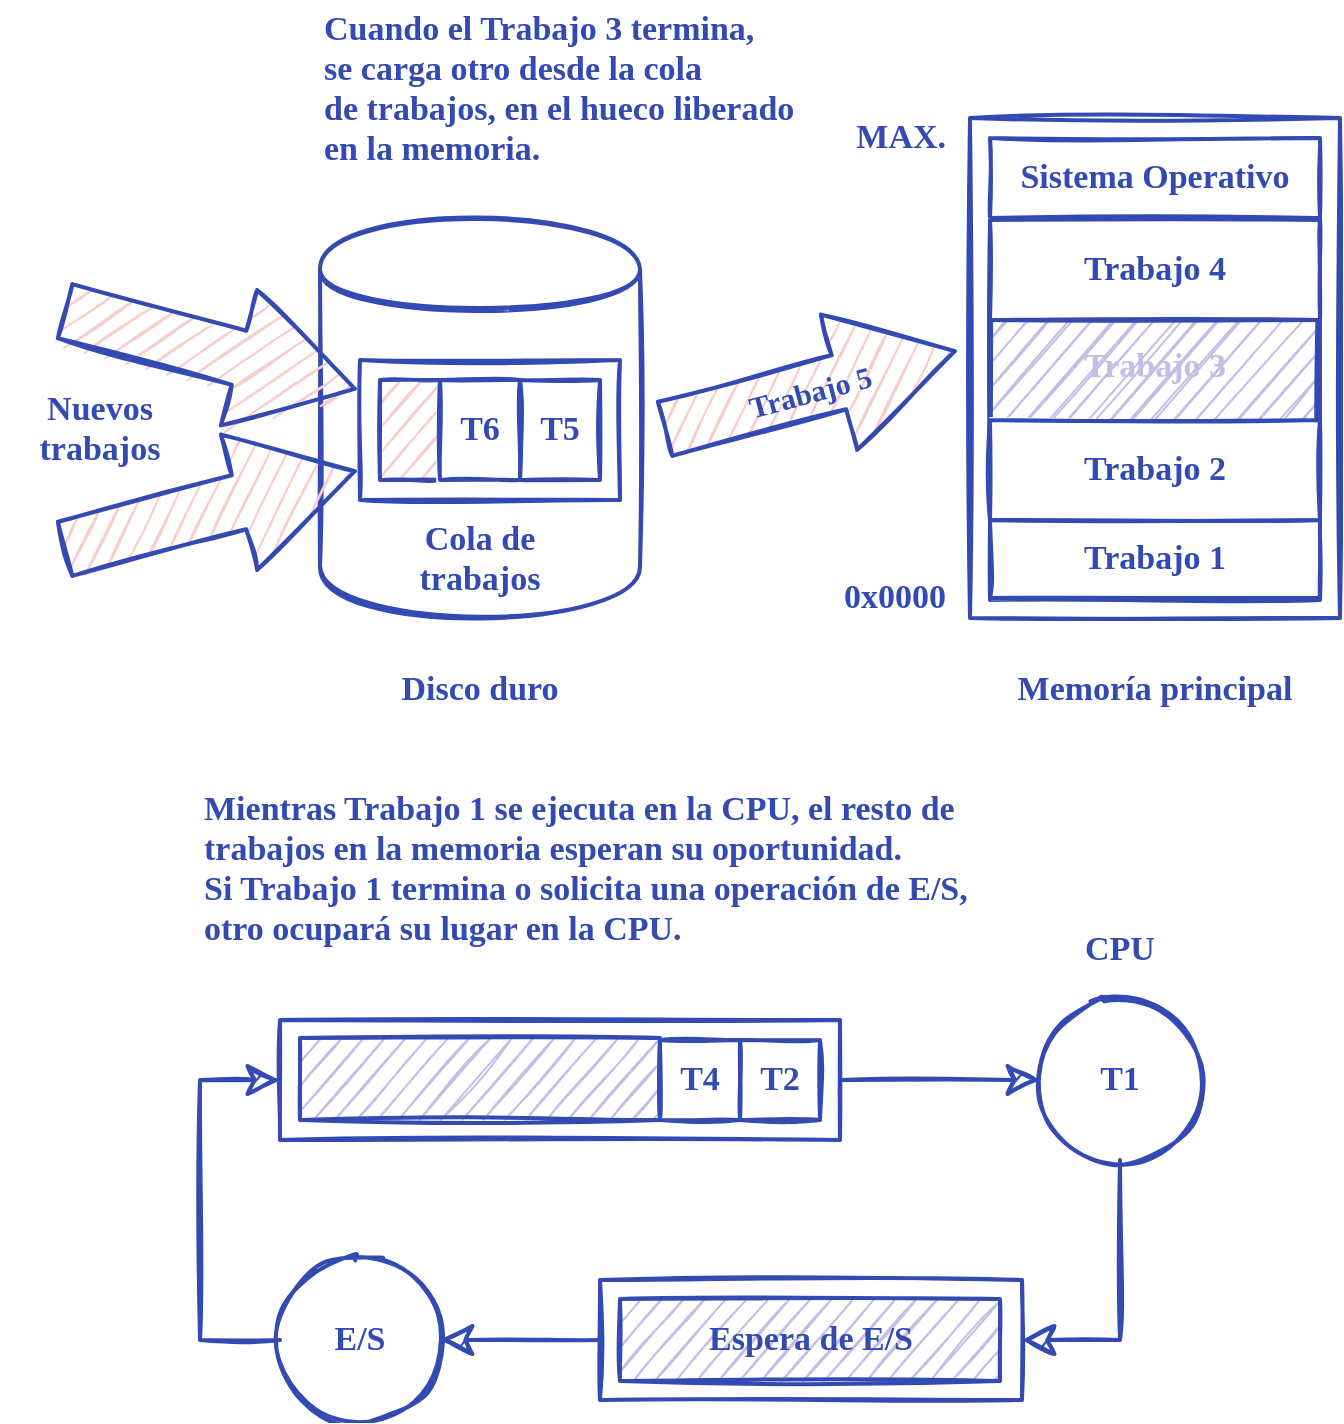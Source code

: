 <mxfile version="20.4.0" type="google"><diagram id="akEowiJKr_ScigKzrRVM" name="Page-1"><mxGraphModel grid="1" page="1" gridSize="10" guides="1" tooltips="1" connect="1" arrows="1" fold="1" pageScale="1" pageWidth="689" pageHeight="517" math="0" shadow="0"><root><mxCell id="0"/><mxCell id="1" parent="0"/><mxCell id="vI9STG7ILOoUQgtM3d3V-52" value="" style="rounded=0;shadow=0;sketch=1;strokeWidth=2;fontFamily=Ink Free;fontSize=17;spacing=20;strokeColor=#324AB2;fontColor=#324AB2;fillColor=#C2BEE6;fontSource=https%3A%2F%2Full-esit-sistemas-operativos.github.io%2Fssoo-apuntes%2Ffonts%2FInkFree.woff;fontStyle=1;spacingBottom=5;" vertex="1" parent="1"><mxGeometry x="1690" y="699.5" width="190" height="41" as="geometry"/></mxCell><mxCell id="x2d5_n1oX765ovMaB82s-9" value="" style="rounded=0;shadow=0;sketch=1;strokeWidth=2;fillColor=none;fontFamily=Ink Free;fontSize=17;spacing=20;strokeColor=#324AB2;fontColor=#324AB2;spacingBottom=5;fontStyle=1" vertex="1" parent="1"><mxGeometry x="1865" y="109" width="185" height="250" as="geometry"/></mxCell><mxCell id="vI9STG7ILOoUQgtM3d3V-18" value="" style="rounded=0;shadow=0;sketch=1;strokeWidth=2;fontFamily=Ink Free;fontSize=17;spacing=20;strokeColor=#324AB2;fontColor=#324AB2;fillColor=#C2BEE6;fontSource=https%3A%2F%2Full-esit-sistemas-operativos.github.io%2Fssoo-apuntes%2Ffonts%2FInkFree.woff;fontStyle=1;spacingBottom=5;" vertex="1" parent="1"><mxGeometry x="1875" y="159" width="165" height="191" as="geometry"/></mxCell><mxCell id="x2d5_n1oX765ovMaB82s-6" value="Sistema Operativo" style="rounded=0;shadow=0;sketch=1;strokeWidth=2;fillColor=none;fontFamily=Ink Free;fontSize=17;spacing=20;strokeColor=#324AB2;fontColor=#324AB2;spacingBottom=5;fontStyle=1" vertex="1" parent="1"><mxGeometry x="1875" y="119" width="165" height="40" as="geometry"/></mxCell><mxCell id="x2d5_n1oX765ovMaB82s-7" value="Trabajo 1" style="rounded=0;shadow=0;sketch=1;strokeWidth=2;fillColor=default;fontFamily=Ink Free;fontSize=17;spacing=20;strokeColor=#324AB2;fontColor=#324AB2;spacingBottom=5;fontStyle=1" vertex="1" parent="1"><mxGeometry x="1875" y="310" width="165" height="39" as="geometry"/></mxCell><mxCell id="x2d5_n1oX765ovMaB82s-10" value="Trabajo 2" style="rounded=0;shadow=0;sketch=1;strokeWidth=2;fillColor=default;fontFamily=Ink Free;fontSize=17;spacing=20;strokeColor=#324AB2;fontColor=#324AB2;spacingBottom=5;fontStyle=1" vertex="1" parent="1"><mxGeometry x="1875" y="260" width="165" height="50" as="geometry"/></mxCell><mxCell id="x2d5_n1oX765ovMaB82s-12" value="Trabajo 4" style="rounded=0;shadow=0;sketch=1;strokeWidth=2;fillColor=default;fontFamily=Ink Free;fontSize=17;spacing=20;strokeColor=#324AB2;fontColor=#324AB2;spacingBottom=5;fontStyle=1" vertex="1" parent="1"><mxGeometry x="1875" y="160" width="165" height="50" as="geometry"/></mxCell><mxCell id="x2d5_n1oX765ovMaB82s-51" value="0x0000" style="text;strokeColor=none;fillColor=none;align=right;verticalAlign=middle;rounded=0;shadow=0;sketch=1;fontFamily=Ink Free;fontSize=17;fontStyle=1;spacingRight=10;fontColor=#324AB2;spacingBottom=5;" vertex="1" parent="1"><mxGeometry x="1790" y="339" width="75" height="20" as="geometry"/></mxCell><mxCell id="x2d5_n1oX765ovMaB82s-52" value="MAX." style="text;strokeColor=none;fillColor=none;align=right;verticalAlign=middle;rounded=0;shadow=0;sketch=1;fontFamily=Ink Free;fontSize=17;fontStyle=1;spacingRight=10;fontColor=#324AB2;spacingBottom=5;" vertex="1" parent="1"><mxGeometry x="1790" y="109" width="75" height="20" as="geometry"/></mxCell><mxCell id="vI9STG7ILOoUQgtM3d3V-3" value="" style="shape=datastore;whiteSpace=wrap;html=1;shadow=0;sketch=1;strokeColor=#324AB2;strokeWidth=2;" vertex="1" parent="1"><mxGeometry x="1540" y="159" width="160" height="200" as="geometry"/></mxCell><mxCell id="vI9STG7ILOoUQgtM3d3V-8" value="Disco duro" style="text;align=center;verticalAlign=middle;rounded=0;shadow=0;sketch=1;fontFamily=Ink Free;fontSize=17;fontStyle=1;flipV=0;flipH=1;fontSource=https%3A%2F%2Full-esit-sistemas-operativos.github.io%2Fssoo-apuntes%2Ffonts%2FInkFree.woff;spacingBottom=5;fontColor=#324AB2;" vertex="1" parent="1"><mxGeometry x="1540" y="370" width="160" height="50" as="geometry"/></mxCell><mxCell id="vI9STG7ILOoUQgtM3d3V-9" value="Cola de&#10;trabajos" style="text;align=center;verticalAlign=middle;rounded=0;shadow=0;sketch=1;fontFamily=Ink Free;fontSize=17;fontStyle=1;flipV=0;flipH=1;fontSource=https%3A%2F%2Full-esit-sistemas-operativos.github.io%2Fssoo-apuntes%2Ffonts%2FInkFree.woff;spacingBottom=5;fontColor=#324AB2;" vertex="1" parent="1"><mxGeometry x="1560" y="310" width="120" height="40" as="geometry"/></mxCell><mxCell id="vI9STG7ILOoUQgtM3d3V-15" value="" style="html=1;outlineConnect=0;whiteSpace=wrap;fillColor=#F8CECC;shape=mxgraph.archimate3.process;shadow=0;sketch=1;strokeColor=#324AB2;rotation=15;strokeWidth=2;" vertex="1" parent="1"><mxGeometry x="1410" y="190" width="150" height="70" as="geometry"/></mxCell><mxCell id="vI9STG7ILOoUQgtM3d3V-16" value="" style="html=1;outlineConnect=0;whiteSpace=wrap;fillColor=#F8CECC;shape=mxgraph.archimate3.process;shadow=0;sketch=1;strokeColor=#324AB2;rotation=-15;strokeWidth=2;" vertex="1" parent="1"><mxGeometry x="1410" y="270" width="150" height="70" as="geometry"/></mxCell><mxCell id="vI9STG7ILOoUQgtM3d3V-17" value="Nuevos&#10;trabajos" style="text;align=center;verticalAlign=middle;rounded=0;shadow=0;sketch=1;fontFamily=Ink Free;fontSize=17;fontStyle=1;flipV=0;flipH=1;fontSource=https%3A%2F%2Full-esit-sistemas-operativos.github.io%2Fssoo-apuntes%2Ffonts%2FInkFree.woff;spacingBottom=5;fontColor=#324AB2;" vertex="1" parent="1"><mxGeometry x="1380" y="240" width="100" height="50" as="geometry"/></mxCell><mxCell id="vI9STG7ILOoUQgtM3d3V-19" value="Memoría principal" style="text;align=center;verticalAlign=middle;rounded=0;shadow=0;sketch=1;fontFamily=Ink Free;fontSize=17;fontStyle=1;flipV=0;flipH=1;fontSource=https%3A%2F%2Full-esit-sistemas-operativos.github.io%2Fssoo-apuntes%2Ffonts%2FInkFree.woff;spacingBottom=5;fontColor=#324AB2;" vertex="1" parent="1"><mxGeometry x="1865" y="370" width="185" height="50" as="geometry"/></mxCell><mxCell id="vI9STG7ILOoUQgtM3d3V-20" value="Trabajo 5" style="outlineConnect=0;fillColor=#F8CECC;shape=mxgraph.archimate3.process;shadow=0;sketch=1;strokeColor=#324AB2;rotation=-15;fontFamily=Ink Free;fontSource=https%3A%2F%2Full-esit-sistemas-operativos.github.io%2Fssoo-apuntes%2Ffonts%2FInkFree.woff;fontColor=#324AB2;fontSize=15;fontStyle=1;strokeWidth=2;" vertex="1" parent="1"><mxGeometry x="1710" y="210" width="150" height="70" as="geometry"/></mxCell><mxCell id="vI9STG7ILOoUQgtM3d3V-21" value="Trabajo 3" style="rounded=0;shadow=0;sketch=1;strokeWidth=2;fillColor=none;fontFamily=Ink Free;fontSize=17;spacing=20;strokeColor=none;fontColor=#C2BEE6;spacingBottom=5;fontStyle=1" vertex="1" parent="1"><mxGeometry x="1875" y="208" width="165" height="51" as="geometry"/></mxCell><mxCell id="vI9STG7ILOoUQgtM3d3V-26" value="Cuando el Trabajo 3 termina,&#10;se carga otro desde la cola&#10;de trabajos, en el hueco liberado&#10;en la memoria." style="rounded=0;shadow=0;sketch=1;strokeWidth=2;fillColor=none;fontFamily=Ink Free;fontSize=17;spacing=2;strokeColor=none;fontColor=#324AB2;spacingBottom=5;fontStyle=1;align=left;" vertex="1" parent="1"><mxGeometry x="1540" y="50" width="260" height="90" as="geometry"/></mxCell><mxCell id="vI9STG7ILOoUQgtM3d3V-27" value="" style="rounded=0;shadow=0;sketch=1;strokeWidth=2;fillColor=none;fontFamily=Ink Free;fontSize=17;spacing=20;fontStyle=1;strokeColor=#324AB2;fontColor=#324AB2;spacingBottom=5;" vertex="1" parent="1"><mxGeometry x="1520" y="560" width="280" height="60" as="geometry"/></mxCell><mxCell id="vI9STG7ILOoUQgtM3d3V-33" value="" style="endArrow=none;strokeWidth=2;fontFamily=Ink Free;fontSize=17;sketch=1;endSize=12;rounded=0;endFill=0;startSize=12;startArrow=classic;startFill=1;strokeColor=#324AB2;fontColor=#324AB2;spacingBottom=5;fontStyle=1;exitX=0;exitY=0.5;exitDx=0;exitDy=0;entryX=1;entryY=0.5;entryDx=0;entryDy=0;" edge="1" parent="1" source="vI9STG7ILOoUQgtM3d3V-37" target="vI9STG7ILOoUQgtM3d3V-27"><mxGeometry width="50" height="50" relative="1" as="geometry"><mxPoint x="1840" y="590" as="sourcePoint"/><mxPoint x="1760" y="589.5" as="targetPoint"/></mxGeometry></mxCell><mxCell id="vI9STG7ILOoUQgtM3d3V-29" value="Espera de E/S" style="rounded=0;shadow=0;sketch=1;strokeWidth=2;fillColor=none;fontFamily=Ink Free;fontSize=17;spacing=20;fontStyle=1;strokeColor=#324AB2;fontColor=#324AB2;spacingBottom=5;" vertex="1" parent="1"><mxGeometry x="1680" y="690" width="211" height="60" as="geometry"/></mxCell><mxCell id="vI9STG7ILOoUQgtM3d3V-36" value="" style="endArrow=none;strokeWidth=2;fontFamily=Ink Free;fontSize=17;sketch=1;endSize=12;rounded=0;endFill=0;startSize=12;startArrow=classic;startFill=1;exitX=1;exitY=0.5;exitDx=0;exitDy=0;strokeColor=#324AB2;fontColor=#324AB2;spacingBottom=5;fontStyle=1;entryX=0.5;entryY=1;entryDx=0;entryDy=0;" edge="1" parent="1" source="vI9STG7ILOoUQgtM3d3V-29" target="vI9STG7ILOoUQgtM3d3V-37"><mxGeometry width="50" height="50" relative="1" as="geometry"><mxPoint x="1481.5" y="740" as="sourcePoint"/><mxPoint x="1930" y="720" as="targetPoint"/><Array as="points"><mxPoint x="1940" y="720"/></Array></mxGeometry></mxCell><mxCell id="vI9STG7ILOoUQgtM3d3V-37" value="T1" style="ellipse;aspect=fixed;rounded=0;shadow=0;fontFamily=Ink Free;fontSize=17;strokeWidth=2;fillColor=none;spacing=20;sketch=1;align=center;strokeColor=#324AB2;fontColor=#324AB2;spacingBottom=5;fontStyle=1" vertex="1" parent="1"><mxGeometry x="1900" y="550" width="80" height="80" as="geometry"/></mxCell><mxCell id="vI9STG7ILOoUQgtM3d3V-41" value="E/S" style="ellipse;aspect=fixed;rounded=0;shadow=0;fontFamily=Ink Free;fontSize=17;strokeWidth=2;fillColor=none;spacing=20;sketch=1;align=center;strokeColor=#324AB2;fontColor=#324AB2;spacingBottom=5;fontStyle=1" vertex="1" parent="1"><mxGeometry x="1520" y="680" width="80" height="80" as="geometry"/></mxCell><mxCell id="vI9STG7ILOoUQgtM3d3V-42" value="" style="endArrow=none;strokeWidth=2;fontFamily=Ink Free;fontSize=17;sketch=1;endSize=12;rounded=0;endFill=0;startSize=12;startArrow=classic;startFill=1;exitX=1;exitY=0.5;exitDx=0;exitDy=0;entryX=0;entryY=0.5;entryDx=0;entryDy=0;strokeColor=#324AB2;fontColor=#324AB2;spacingBottom=5;fontStyle=1" edge="1" parent="1" source="vI9STG7ILOoUQgtM3d3V-41" target="vI9STG7ILOoUQgtM3d3V-29"><mxGeometry width="50" height="50" relative="1" as="geometry"><mxPoint x="1563" y="750" as="sourcePoint"/><mxPoint x="1590" y="760" as="targetPoint"/></mxGeometry></mxCell><mxCell id="vI9STG7ILOoUQgtM3d3V-43" value="" style="endArrow=none;strokeWidth=2;fontFamily=Ink Free;fontSize=17;sketch=1;endSize=12;rounded=0;endFill=0;startSize=12;startArrow=classic;startFill=1;entryX=0;entryY=0.5;entryDx=0;entryDy=0;strokeColor=#324AB2;fontColor=#324AB2;spacingBottom=5;fontStyle=1;exitX=0;exitY=0.5;exitDx=0;exitDy=0;" edge="1" parent="1" source="vI9STG7ILOoUQgtM3d3V-27" target="vI9STG7ILOoUQgtM3d3V-41"><mxGeometry width="50" height="50" relative="1" as="geometry"><mxPoint x="1479" y="590" as="sourcePoint"/><mxPoint x="1479.04" y="832" as="targetPoint"/><Array as="points"><mxPoint x="1480" y="590"/><mxPoint x="1480" y="720"/></Array></mxGeometry></mxCell><mxCell id="vI9STG7ILOoUQgtM3d3V-46" value="T2" style="rounded=0;shadow=0;sketch=1;strokeWidth=2;fillColor=default;fontFamily=Ink Free;fontSize=17;spacing=20;strokeColor=#324AB2;fontColor=#324AB2;spacingBottom=5;fontStyle=1" vertex="1" parent="1"><mxGeometry x="1750" y="570" width="40" height="40" as="geometry"/></mxCell><mxCell id="vI9STG7ILOoUQgtM3d3V-47" value="T4" style="rounded=0;shadow=0;sketch=1;strokeWidth=2;fillColor=default;fontFamily=Ink Free;fontSize=17;spacing=20;strokeColor=#324AB2;fontColor=#324AB2;spacingBottom=5;fontStyle=1" vertex="1" parent="1"><mxGeometry x="1710" y="570" width="40" height="40" as="geometry"/></mxCell><mxCell id="vI9STG7ILOoUQgtM3d3V-49" value="CPU" style="text;align=center;verticalAlign=middle;rounded=0;shadow=0;sketch=1;fontFamily=Ink Free;fontSize=17;fontStyle=1;flipV=0;flipH=1;fontSource=https%3A%2F%2Full-esit-sistemas-operativos.github.io%2Fssoo-apuntes%2Ffonts%2FInkFree.woff;spacingBottom=5;fontColor=#324AB2;" vertex="1" parent="1"><mxGeometry x="1847.5" y="500" width="185" height="50" as="geometry"/></mxCell><mxCell id="vI9STG7ILOoUQgtM3d3V-51" value="" style="rounded=0;shadow=0;sketch=1;strokeWidth=2;fontFamily=Ink Free;fontSize=17;spacing=20;strokeColor=#324AB2;fontColor=#324AB2;fillColor=#C2BEE6;fontSource=https%3A%2F%2Full-esit-sistemas-operativos.github.io%2Fssoo-apuntes%2Ffonts%2FInkFree.woff;fontStyle=1;spacingBottom=5;" vertex="1" parent="1"><mxGeometry x="1530" y="569" width="180" height="41" as="geometry"/></mxCell><mxCell id="vI9STG7ILOoUQgtM3d3V-53" value="Mientras Trabajo 1 se ejecuta en la CPU, el resto de&#10;trabajos en la memoria esperan su oportunidad.&#10;Si Trabajo 1 termina o solicita una operación de E/S,&#10;otro ocupará su lugar en la CPU." style="rounded=0;shadow=0;sketch=1;strokeWidth=2;fillColor=none;fontFamily=Ink Free;fontSize=17;spacing=2;strokeColor=none;fontColor=#324AB2;spacingBottom=5;fontStyle=1;align=left;" vertex="1" parent="1"><mxGeometry x="1480" y="440" width="390" height="90" as="geometry"/></mxCell><mxCell id="_OxbczQWyw5sKo-UYFA7-2" value="" style="rounded=0;shadow=0;sketch=1;strokeWidth=2;fillColor=none;fontFamily=Ink Free;fontSize=17;spacing=20;fontStyle=1;strokeColor=#324AB2;fontColor=#324AB2;spacingBottom=5;" vertex="1" parent="1"><mxGeometry x="1560" y="230" width="130" height="70" as="geometry"/></mxCell><mxCell id="_OxbczQWyw5sKo-UYFA7-1" value="" style="rounded=0;shadow=0;sketch=1;strokeWidth=2;fontFamily=Ink Free;fontSize=17;spacing=20;strokeColor=#324AB2;fontColor=#324AB2;fillColor=#F8CECC;fontSource=https%3A%2F%2Full-esit-sistemas-operativos.github.io%2Fssoo-apuntes%2Ffonts%2FInkFree.woff;fontStyle=1;spacingBottom=5;" vertex="1" parent="1"><mxGeometry x="1570" y="240" width="30" height="50" as="geometry"/></mxCell><mxCell id="_OxbczQWyw5sKo-UYFA7-3" value="T5" style="rounded=0;shadow=0;sketch=1;strokeWidth=2;fillColor=default;fontFamily=Ink Free;fontSize=17;spacing=20;strokeColor=#324AB2;fontColor=#324AB2;spacingBottom=5;fontStyle=1" vertex="1" parent="1"><mxGeometry x="1640" y="240" width="40" height="50" as="geometry"/></mxCell><mxCell id="_OxbczQWyw5sKo-UYFA7-4" value="T6" style="rounded=0;shadow=0;sketch=1;strokeWidth=2;fillColor=default;fontFamily=Ink Free;fontSize=17;spacing=20;strokeColor=#324AB2;fontColor=#324AB2;spacingBottom=5;fontStyle=1" vertex="1" parent="1"><mxGeometry x="1600" y="240" width="40" height="50" as="geometry"/></mxCell></root></mxGraphModel></diagram></mxfile>
